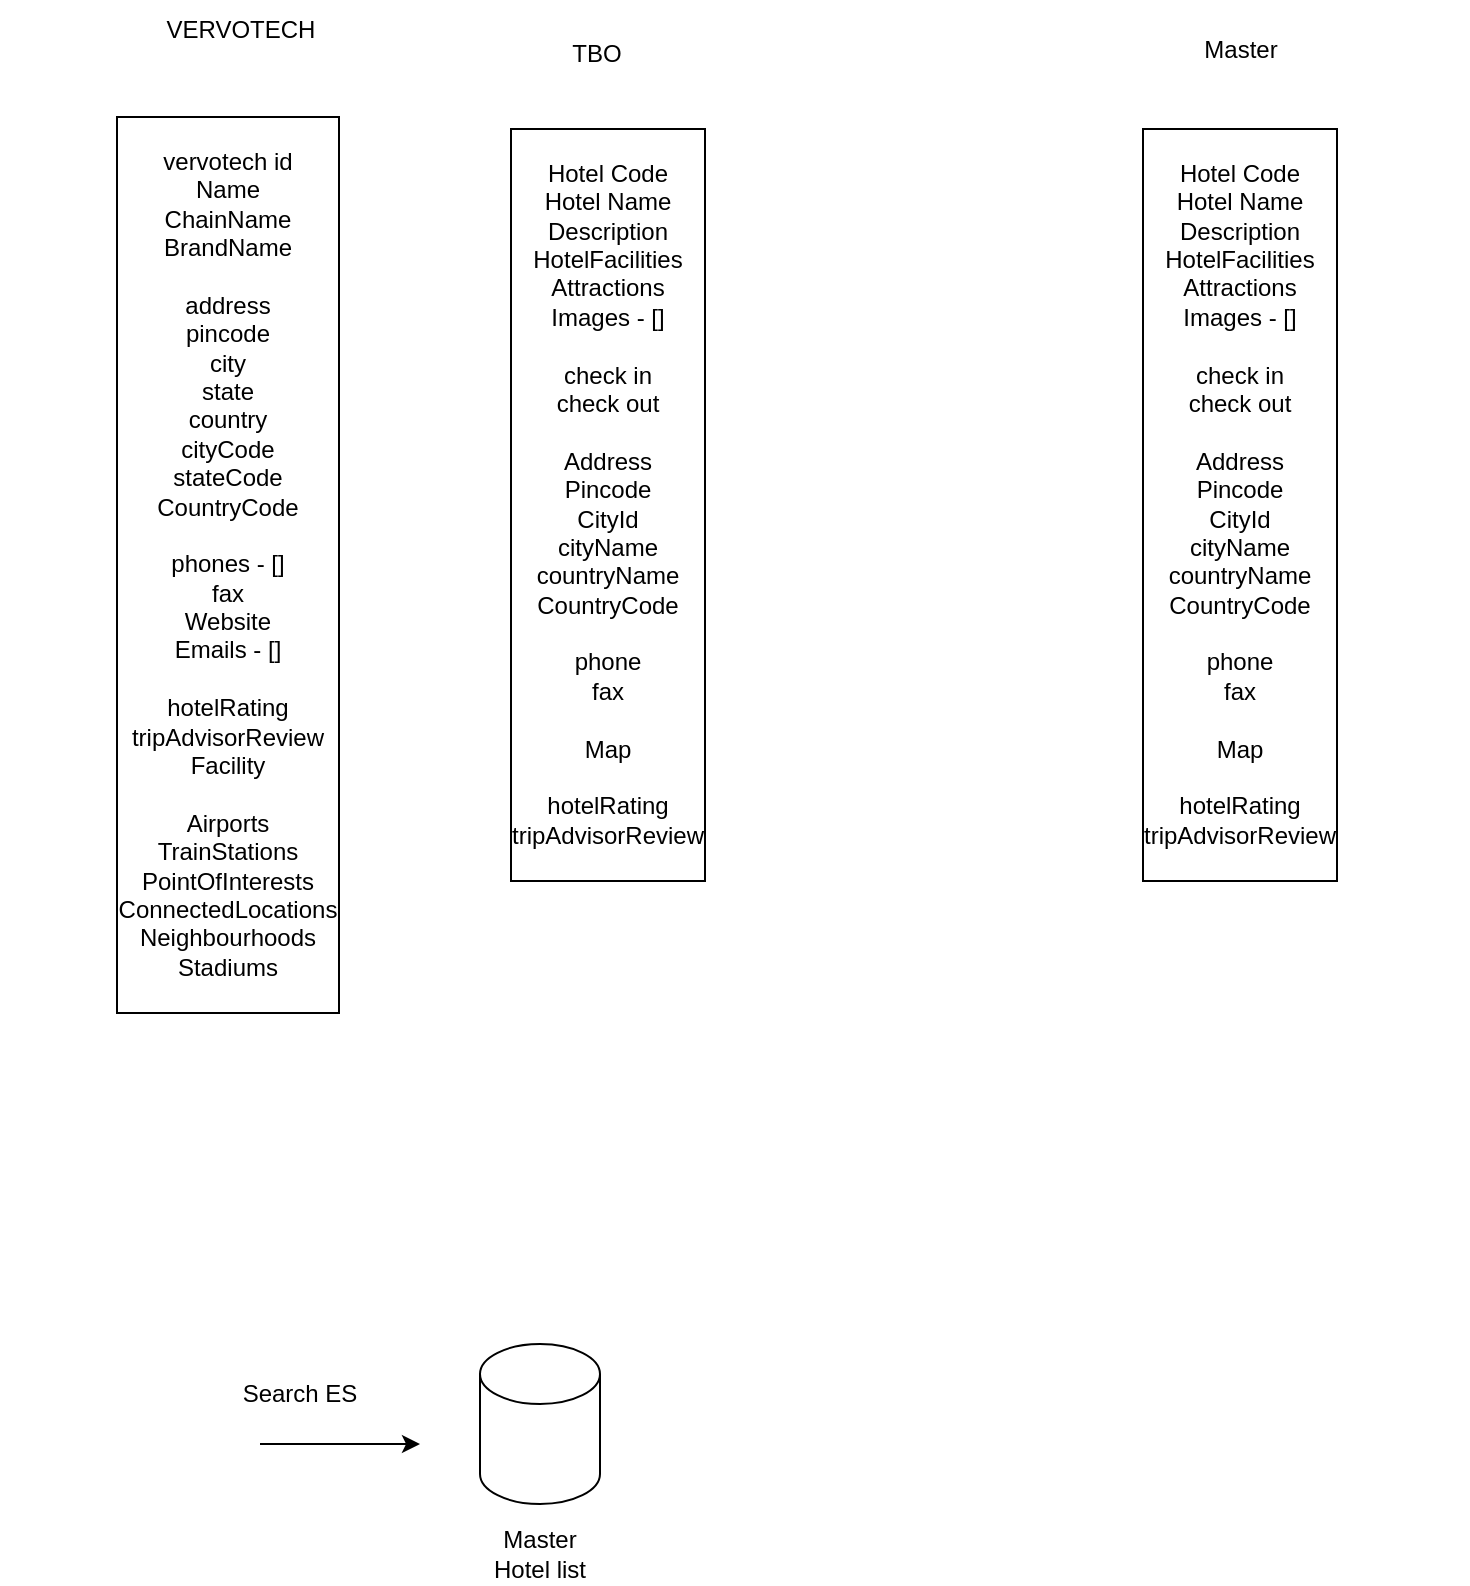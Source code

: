 <mxfile version="26.0.7">
  <diagram name="Page-1" id="1l9ma3UedYaZAsrvFTfW">
    <mxGraphModel dx="933" dy="591" grid="1" gridSize="10" guides="1" tooltips="1" connect="1" arrows="1" fold="1" page="1" pageScale="1" pageWidth="827" pageHeight="1169" math="0" shadow="0">
      <root>
        <mxCell id="0" />
        <mxCell id="1" parent="0" />
        <mxCell id="kuVfV144gCx7UQeqjRTA-1" value="" style="shape=cylinder3;whiteSpace=wrap;html=1;boundedLbl=1;backgroundOutline=1;size=15;" parent="1" vertex="1">
          <mxGeometry x="240" y="720" width="60" height="80" as="geometry" />
        </mxCell>
        <mxCell id="kuVfV144gCx7UQeqjRTA-2" value="" style="endArrow=classic;html=1;rounded=0;" parent="1" edge="1">
          <mxGeometry width="50" height="50" relative="1" as="geometry">
            <mxPoint x="130" y="770" as="sourcePoint" />
            <mxPoint x="210" y="770" as="targetPoint" />
          </mxGeometry>
        </mxCell>
        <mxCell id="kuVfV144gCx7UQeqjRTA-3" value="Search ES" style="text;html=1;align=center;verticalAlign=middle;whiteSpace=wrap;rounded=0;" parent="1" vertex="1">
          <mxGeometry x="120" y="730" width="60" height="30" as="geometry" />
        </mxCell>
        <mxCell id="kuVfV144gCx7UQeqjRTA-4" value="Master Hotel list" style="text;html=1;align=center;verticalAlign=middle;whiteSpace=wrap;rounded=0;" parent="1" vertex="1">
          <mxGeometry x="240" y="810" width="60" height="30" as="geometry" />
        </mxCell>
        <mxCell id="kuVfV144gCx7UQeqjRTA-6" value="&lt;br&gt;&lt;div&gt;vervotech id&lt;/div&gt;&lt;div&gt;Name&lt;/div&gt;&lt;div&gt;ChainName&lt;/div&gt;&lt;div&gt;&lt;span style=&quot;background-color: transparent; color: light-dark(rgb(0, 0, 0), rgb(255, 255, 255));&quot;&gt;BrandName&lt;/span&gt;&lt;/div&gt;&lt;div&gt;&lt;br&gt;&lt;/div&gt;&lt;div&gt;address&lt;/div&gt;&lt;div&gt;pincode&lt;/div&gt;&lt;div&gt;city&lt;/div&gt;&lt;div&gt;state&lt;/div&gt;&lt;div&gt;country&lt;/div&gt;&lt;div&gt;cityCode&lt;/div&gt;&lt;div&gt;stateCode&lt;/div&gt;&lt;div&gt;CountryCode&lt;/div&gt;&lt;div&gt;&lt;br&gt;&lt;/div&gt;&lt;div&gt;phones - []&lt;/div&gt;&lt;div&gt;fax&lt;/div&gt;&lt;div&gt;Website&lt;/div&gt;&lt;div&gt;Emails - []&lt;/div&gt;&lt;div&gt;&lt;br&gt;&lt;/div&gt;&lt;div&gt;hotelRating&lt;/div&gt;&lt;div&gt;tripAdvisorReview&lt;/div&gt;&lt;div&gt;Facility&lt;/div&gt;&lt;div&gt;&lt;br&gt;&lt;/div&gt;&lt;div&gt;Airports&lt;/div&gt;&lt;div&gt;TrainStations&lt;/div&gt;&lt;div&gt;&lt;div&gt;PointOfInterests&lt;/div&gt;&lt;div&gt;ConnectedLocations&lt;/div&gt;&lt;div&gt;Neighbourhoods&lt;/div&gt;&lt;div&gt;Stadiums&lt;/div&gt;&lt;/div&gt;&lt;div&gt;&lt;br&gt;&lt;/div&gt;" style="text;html=1;align=center;verticalAlign=middle;whiteSpace=wrap;rounded=0;labelBorderColor=default;" parent="1" vertex="1">
          <mxGeometry y="200" width="227.5" height="260" as="geometry" />
        </mxCell>
        <mxCell id="2rIzJHlfmxQ2hy1xVaPQ-25" value="VERVOTECH" style="text;html=1;align=center;verticalAlign=middle;resizable=0;points=[];autosize=1;strokeColor=none;fillColor=none;" vertex="1" parent="1">
          <mxGeometry x="70" y="48" width="100" height="30" as="geometry" />
        </mxCell>
        <mxCell id="2rIzJHlfmxQ2hy1xVaPQ-26" value="TBO" style="text;html=1;align=center;verticalAlign=middle;resizable=0;points=[];autosize=1;strokeColor=none;fillColor=none;" vertex="1" parent="1">
          <mxGeometry x="272.5" y="60" width="50" height="30" as="geometry" />
        </mxCell>
        <mxCell id="2rIzJHlfmxQ2hy1xVaPQ-27" value="&lt;br&gt;&lt;div&gt;Hotel Code&lt;/div&gt;&lt;div&gt;Hotel Name&lt;/div&gt;&lt;div&gt;Description&lt;/div&gt;&lt;div&gt;HotelFacilities&lt;/div&gt;&lt;div&gt;Attractions&lt;/div&gt;&lt;div&gt;Images - []&lt;/div&gt;&lt;div&gt;&lt;br&gt;&lt;/div&gt;&lt;div&gt;check in&lt;/div&gt;&lt;div&gt;check out&lt;/div&gt;&lt;div&gt;&lt;br&gt;&lt;/div&gt;&lt;div&gt;Address&lt;/div&gt;&lt;div&gt;Pincode&lt;/div&gt;&lt;div&gt;CityId&lt;/div&gt;&lt;div&gt;cityName&lt;/div&gt;&lt;div&gt;countryName&lt;/div&gt;&lt;div&gt;CountryCode&lt;/div&gt;&lt;div&gt;&lt;br&gt;&lt;/div&gt;&lt;div&gt;phone&lt;/div&gt;&lt;div&gt;fax&lt;/div&gt;&lt;div&gt;&lt;br&gt;&lt;/div&gt;&lt;div&gt;Map&lt;/div&gt;&lt;div&gt;&lt;br&gt;&lt;/div&gt;&lt;div&gt;hotelRating&lt;/div&gt;&lt;div&gt;tripAdvisorReview&lt;/div&gt;&lt;div&gt;&lt;br&gt;&lt;/div&gt;" style="text;html=1;align=center;verticalAlign=middle;whiteSpace=wrap;rounded=0;labelBorderColor=default;" vertex="1" parent="1">
          <mxGeometry x="190" y="170" width="227.5" height="260" as="geometry" />
        </mxCell>
        <mxCell id="2rIzJHlfmxQ2hy1xVaPQ-29" value="Master" style="text;html=1;align=center;verticalAlign=middle;resizable=0;points=[];autosize=1;strokeColor=none;fillColor=none;" vertex="1" parent="1">
          <mxGeometry x="590" y="58" width="60" height="30" as="geometry" />
        </mxCell>
        <mxCell id="2rIzJHlfmxQ2hy1xVaPQ-33" value="&lt;br&gt;&lt;div&gt;Hotel Code&lt;/div&gt;&lt;div&gt;Hotel Name&lt;/div&gt;&lt;div&gt;Description&lt;/div&gt;&lt;div&gt;HotelFacilities&lt;/div&gt;&lt;div&gt;Attractions&lt;/div&gt;&lt;div&gt;Images - []&lt;/div&gt;&lt;div&gt;&lt;br&gt;&lt;/div&gt;&lt;div&gt;check in&lt;/div&gt;&lt;div&gt;check out&lt;/div&gt;&lt;div&gt;&lt;br&gt;&lt;/div&gt;&lt;div&gt;Address&lt;/div&gt;&lt;div&gt;Pincode&lt;/div&gt;&lt;div&gt;CityId&lt;/div&gt;&lt;div&gt;cityName&lt;/div&gt;&lt;div&gt;countryName&lt;/div&gt;&lt;div&gt;CountryCode&lt;/div&gt;&lt;div&gt;&lt;br&gt;&lt;/div&gt;&lt;div&gt;phone&lt;/div&gt;&lt;div&gt;fax&lt;/div&gt;&lt;div&gt;&lt;br&gt;&lt;/div&gt;&lt;div&gt;Map&lt;/div&gt;&lt;div&gt;&lt;br&gt;&lt;/div&gt;&lt;div&gt;hotelRating&lt;/div&gt;&lt;div&gt;tripAdvisorReview&lt;/div&gt;&lt;div&gt;&lt;br&gt;&lt;/div&gt;" style="text;html=1;align=center;verticalAlign=middle;whiteSpace=wrap;rounded=0;labelBorderColor=default;" vertex="1" parent="1">
          <mxGeometry x="506.25" y="170" width="227.5" height="260" as="geometry" />
        </mxCell>
      </root>
    </mxGraphModel>
  </diagram>
</mxfile>
